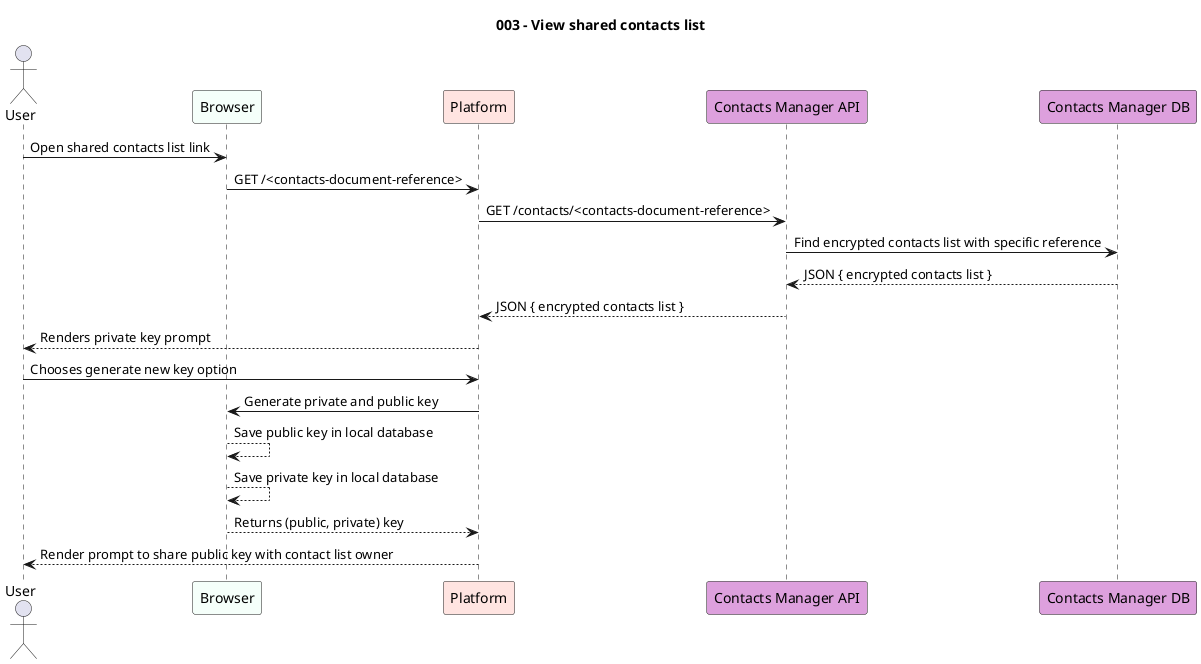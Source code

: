@startuml 003-view-shared-contacts-list

title "003 - View shared contacts list"

actor User
participant Browser #MintCream
participant "Platform" as PL #MistyRose
participant "Contacts Manager API" as CNT #Plum
participant "Contacts Manager DB" as CNT_DB #Plum

User -> Browser: Open shared contacts list link
Browser -> PL: GET /<contacts-document-reference>
PL -> CNT: GET /contacts/<contacts-document-reference>
CNT -> CNT_DB: Find encrypted contacts list with specific reference
CNT_DB --> CNT: JSON { encrypted contacts list }
CNT --> PL: JSON { encrypted contacts list }
PL --> User: Renders private key prompt

User -> PL: Chooses generate new key option
PL -> Browser: Generate private and public key
Browser --> Browser: Save public key in local database
Browser --> Browser: Save private key in local database
Browser --> PL: Returns (public, private) key
PL --> User: Render prompt to share public key with contact list owner

@enduml
